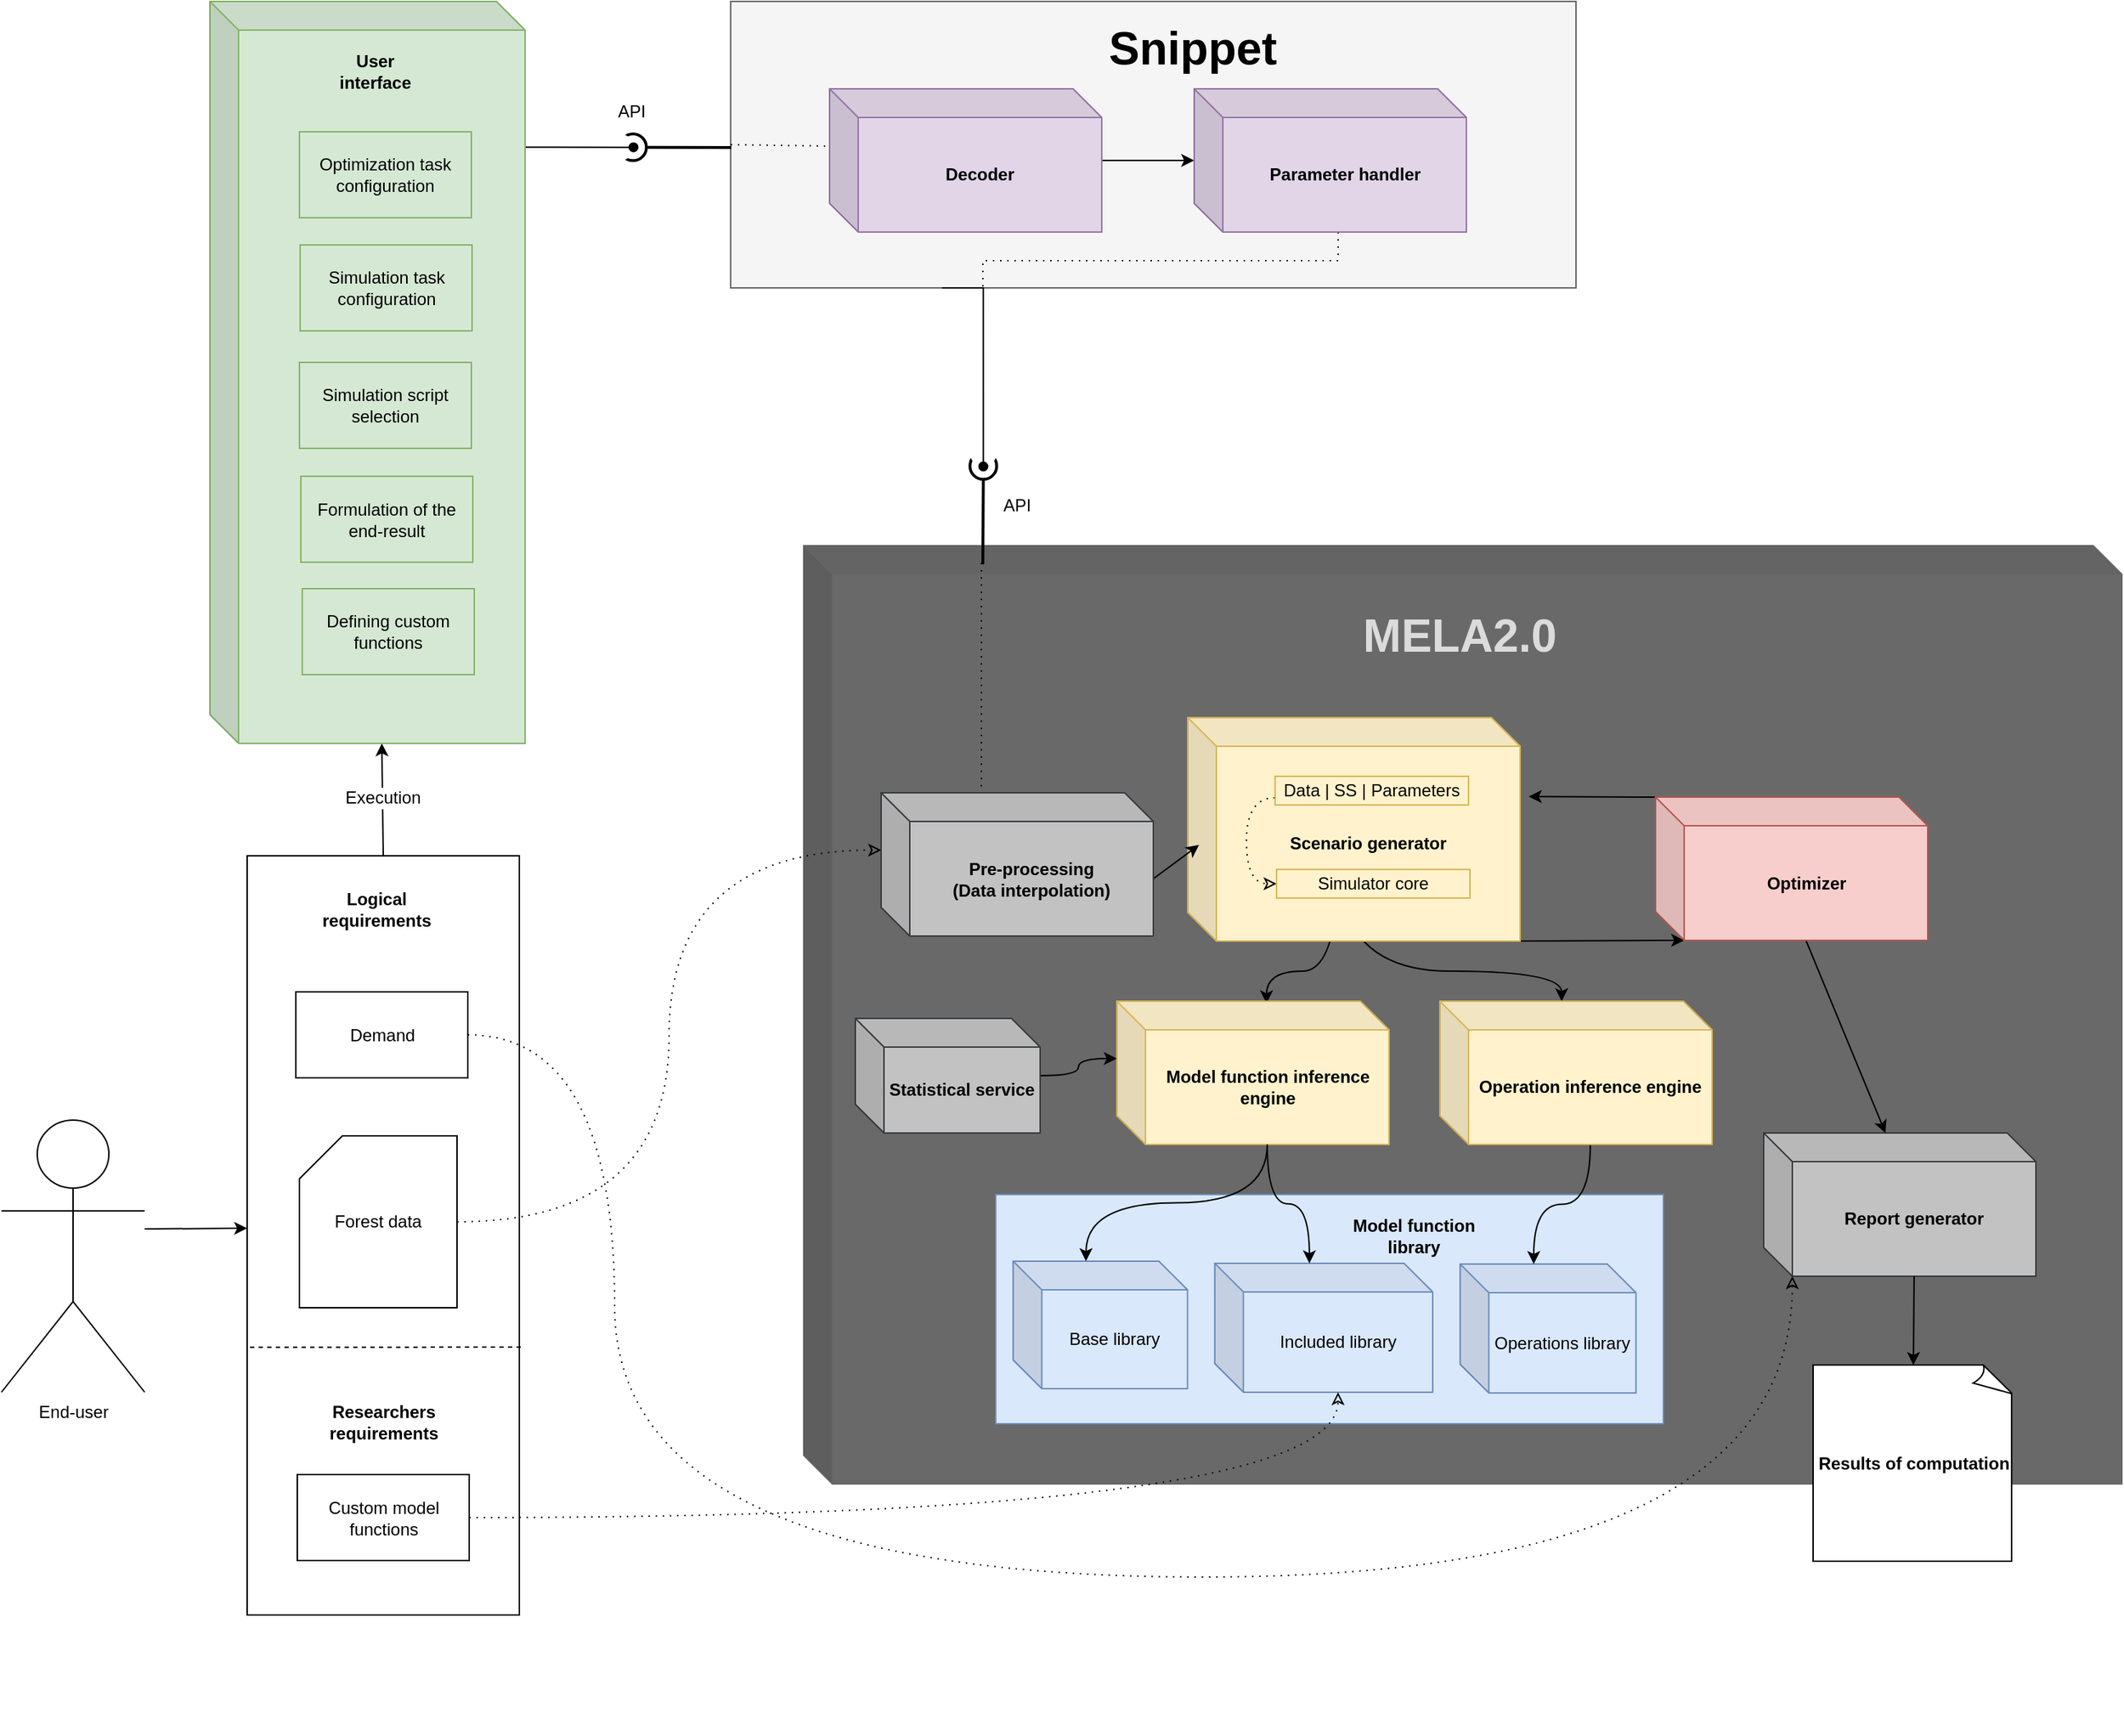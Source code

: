 <mxfile pages="1" version="11.2.5" type="device"><diagram id="cEHiGqW19RM8_DSXwhZw" name="Page-1"><mxGraphModel dx="1422" dy="756" grid="1" gridSize="10" guides="1" tooltips="1" connect="1" arrows="1" fold="1" page="1" pageScale="1" pageWidth="827" pageHeight="1169" math="0" shadow="0"><root><mxCell id="0"/><mxCell id="1" parent="0"/><mxCell id="VSry3zyQutr3GPXPpVgb-1" value="" style="rounded=0;whiteSpace=wrap;html=1;fillColor=#f5f5f5;strokeColor=#666666;fontColor=#333333;" parent="1" vertex="1"><mxGeometry x="1089" y="110" width="590" height="200" as="geometry"/></mxCell><mxCell id="VSry3zyQutr3GPXPpVgb-2" value="Execution" style="rounded=0;orthogonalLoop=1;jettySize=auto;html=1;exitX=0.5;exitY=0;exitDx=0;exitDy=0;entryX=0;entryY=0;entryDx=120;entryDy=518;entryPerimeter=0;fontSize=12;fontColor=#000000;" parent="1" source="VSry3zyQutr3GPXPpVgb-19" target="VSry3zyQutr3GPXPpVgb-34" edge="1"><mxGeometry x="0.035" relative="1" as="geometry"><mxPoint as="offset"/></mxGeometry></mxCell><mxCell id="VSry3zyQutr3GPXPpVgb-5" value="" style="shape=cube;whiteSpace=wrap;html=1;boundedLbl=1;backgroundOutline=1;darkOpacity=0.05;darkOpacity2=0.1;fontSize=12;fillColor=#696969;strokeColor=#666666;fontColor=#333333;" parent="1" vertex="1"><mxGeometry x="1140" y="490" width="920" height="655" as="geometry"/></mxCell><mxCell id="VSry3zyQutr3GPXPpVgb-6" value="MELA2.0" style="text;html=1;strokeColor=none;fillColor=none;align=center;verticalAlign=middle;whiteSpace=wrap;rounded=0;fontSize=32;fontColor=#DBDBDB;fontStyle=1" parent="1" vertex="1"><mxGeometry x="1518" y="527.5" width="160" height="50" as="geometry"/></mxCell><mxCell id="VSry3zyQutr3GPXPpVgb-7" value="Report generator" style="shape=cube;whiteSpace=wrap;html=1;boundedLbl=1;backgroundOutline=1;darkOpacity=0.05;darkOpacity2=0.1;fontSize=12;fillColor=#C2C2C2;strokeColor=#36393d;fontStyle=1" parent="1" vertex="1"><mxGeometry x="1810" y="900" width="190" height="100" as="geometry"/></mxCell><mxCell id="VSry3zyQutr3GPXPpVgb-8" style="edgeStyle=none;rounded=0;orthogonalLoop=1;jettySize=auto;html=1;exitX=1;exitY=1;exitDx=0;exitDy=0;exitPerimeter=0;entryX=0;entryY=0;entryDx=20;entryDy=100;entryPerimeter=0;fontSize=12;fontColor=#000000;" parent="1" source="VSry3zyQutr3GPXPpVgb-10" target="VSry3zyQutr3GPXPpVgb-15" edge="1"><mxGeometry relative="1" as="geometry"/></mxCell><mxCell id="VSry3zyQutr3GPXPpVgb-9" style="edgeStyle=orthogonalEdgeStyle;rounded=0;orthogonalLoop=1;jettySize=auto;html=1;exitX=0;exitY=0;exitDx=105;exitDy=100;exitPerimeter=0;entryX=0.55;entryY=0.015;entryDx=0;entryDy=0;entryPerimeter=0;strokeColor=#000000;curved=1;" parent="1" source="VSry3zyQutr3GPXPpVgb-10" target="VSry3zyQutr3GPXPpVgb-12" edge="1"><mxGeometry relative="1" as="geometry"/></mxCell><mxCell id="VSry3zyQutr3GPXPpVgb-77" style="edgeStyle=orthogonalEdgeStyle;rounded=0;orthogonalLoop=1;jettySize=auto;html=1;exitX=0;exitY=0;exitDx=105;exitDy=100;exitPerimeter=0;entryX=0;entryY=0;entryDx=85;entryDy=0;entryPerimeter=0;curved=1;" parent="1" source="VSry3zyQutr3GPXPpVgb-10" target="VSry3zyQutr3GPXPpVgb-76" edge="1"><mxGeometry relative="1" as="geometry"/></mxCell><mxCell id="VSry3zyQutr3GPXPpVgb-10" value="&lt;div&gt;Scenario generator&lt;br&gt;&lt;/div&gt;" style="shape=cube;whiteSpace=wrap;html=1;boundedLbl=1;backgroundOutline=1;darkOpacity=0.05;darkOpacity2=0.1;fontSize=12;fillColor=#fff2cc;strokeColor=#d6b656;fontStyle=1" parent="1" vertex="1"><mxGeometry x="1408" y="610" width="232" height="156" as="geometry"/></mxCell><mxCell id="VSry3zyQutr3GPXPpVgb-12" value="Model function inference engine" style="shape=cube;whiteSpace=wrap;html=1;boundedLbl=1;backgroundOutline=1;darkOpacity=0.05;darkOpacity2=0.1;fontSize=12;fillColor=#fff2cc;strokeColor=#d6b656;fontStyle=1" parent="1" vertex="1"><mxGeometry x="1358.5" y="808" width="190" height="100" as="geometry"/></mxCell><mxCell id="VSry3zyQutr3GPXPpVgb-13" style="edgeStyle=none;rounded=0;orthogonalLoop=1;jettySize=auto;html=1;exitX=0;exitY=0;exitDx=0;exitDy=0;exitPerimeter=0;entryX=1.026;entryY=0.353;entryDx=0;entryDy=0;entryPerimeter=0;fontSize=12;fontColor=#000000;" parent="1" source="VSry3zyQutr3GPXPpVgb-15" target="VSry3zyQutr3GPXPpVgb-10" edge="1"><mxGeometry relative="1" as="geometry"/></mxCell><mxCell id="VSry3zyQutr3GPXPpVgb-14" style="edgeStyle=none;rounded=0;orthogonalLoop=1;jettySize=auto;html=1;exitX=0;exitY=0;exitDx=105;exitDy=100;exitPerimeter=0;entryX=0;entryY=0;entryDx=85;entryDy=0;entryPerimeter=0;fontSize=12;fontColor=#000000;" parent="1" source="VSry3zyQutr3GPXPpVgb-15" target="VSry3zyQutr3GPXPpVgb-7" edge="1"><mxGeometry relative="1" as="geometry"/></mxCell><mxCell id="VSry3zyQutr3GPXPpVgb-15" value="Optimizer" style="shape=cube;whiteSpace=wrap;html=1;boundedLbl=1;backgroundOutline=1;darkOpacity=0.05;darkOpacity2=0.1;fontSize=12;fillColor=#f8cecc;strokeColor=#b85450;fontStyle=1" parent="1" vertex="1"><mxGeometry x="1734.5" y="665.5" width="190" height="100" as="geometry"/></mxCell><mxCell id="VSry3zyQutr3GPXPpVgb-16" value="" style="group;fontSize=12;" parent="1" vertex="1" connectable="0"><mxGeometry x="1327.5" y="956" width="300" height="160" as="geometry"/></mxCell><mxCell id="VSry3zyQutr3GPXPpVgb-17" value="Results of computation" style="whiteSpace=wrap;html=1;shape=mxgraph.basic.document;fontSize=12;fontStyle=1" parent="1" vertex="1"><mxGeometry x="1844.5" y="1062" width="140" height="137" as="geometry"/></mxCell><mxCell id="VSry3zyQutr3GPXPpVgb-18" value="" style="group;fontSize=12;" parent="1" vertex="1" connectable="0"><mxGeometry x="838.5" y="706.5" width="190" height="570" as="geometry"/></mxCell><mxCell id="VSry3zyQutr3GPXPpVgb-19" value="" style="rounded=0;whiteSpace=wrap;html=1;fillColor=#ffffff;fontSize=12;fontColor=#000000;" parent="VSry3zyQutr3GPXPpVgb-18" vertex="1"><mxGeometry x="-87" width="190" height="530" as="geometry"/></mxCell><mxCell id="VSry3zyQutr3GPXPpVgb-20" value="Forest data" style="shape=card;whiteSpace=wrap;html=1;fontSize=12;" parent="VSry3zyQutr3GPXPpVgb-18" vertex="1"><mxGeometry x="-50.5" y="195.5" width="110" height="120" as="geometry"/></mxCell><mxCell id="VSry3zyQutr3GPXPpVgb-21" value="Demand" style="rounded=0;whiteSpace=wrap;html=1;fillColor=#ffffff;fontSize=12;fontColor=#000000;" parent="VSry3zyQutr3GPXPpVgb-18" vertex="1"><mxGeometry x="-53" y="95" width="120" height="60" as="geometry"/></mxCell><mxCell id="VSry3zyQutr3GPXPpVgb-22" value="Logical requirements" style="text;html=1;strokeColor=none;fillColor=none;align=center;verticalAlign=middle;whiteSpace=wrap;rounded=0;fontSize=12;fontColor=#000000;fontStyle=1" parent="VSry3zyQutr3GPXPpVgb-18" vertex="1"><mxGeometry x="-17" y="27" width="40" height="20" as="geometry"/></mxCell><mxCell id="VSry3zyQutr3GPXPpVgb-72" value="" style="endArrow=none;dashed=1;html=1;entryX=-0.005;entryY=0.623;entryDx=0;entryDy=0;entryPerimeter=0;" parent="VSry3zyQutr3GPXPpVgb-18" edge="1"><mxGeometry width="50" height="50" relative="1" as="geometry"><mxPoint x="104" y="343" as="sourcePoint"/><mxPoint x="-87.95" y="343.19" as="targetPoint"/></mxGeometry></mxCell><mxCell id="VSry3zyQutr3GPXPpVgb-73" value="Custom model functions" style="rounded=0;whiteSpace=wrap;html=1;fillColor=#ffffff;fontSize=12;fontColor=#000000;" parent="VSry3zyQutr3GPXPpVgb-18" vertex="1"><mxGeometry x="-52" y="432" width="120" height="60" as="geometry"/></mxCell><mxCell id="VSry3zyQutr3GPXPpVgb-74" value="Researchers requirements" style="text;html=1;strokeColor=none;fillColor=none;align=center;verticalAlign=middle;whiteSpace=wrap;rounded=0;fontSize=12;fontColor=#000000;fontStyle=1" parent="VSry3zyQutr3GPXPpVgb-18" vertex="1"><mxGeometry x="-12" y="385" width="40" height="20" as="geometry"/></mxCell><mxCell id="VSry3zyQutr3GPXPpVgb-23" style="edgeStyle=none;rounded=0;orthogonalLoop=1;jettySize=auto;html=1;exitX=0;exitY=0;exitDx=105;exitDy=100;exitPerimeter=0;entryX=0.5;entryY=0;entryDx=0;entryDy=0;entryPerimeter=0;fontSize=12;fontColor=#000000;" parent="1" source="VSry3zyQutr3GPXPpVgb-7" target="VSry3zyQutr3GPXPpVgb-17" edge="1"><mxGeometry relative="1" as="geometry"/></mxCell><mxCell id="VSry3zyQutr3GPXPpVgb-29" style="edgeStyle=none;rounded=0;orthogonalLoop=1;jettySize=auto;html=1;exitX=0;exitY=0;exitDx=190;exitDy=60;exitPerimeter=0;entryX=0.034;entryY=0.57;entryDx=0;entryDy=0;entryPerimeter=0;strokeColor=#000000;" parent="1" source="VSry3zyQutr3GPXPpVgb-31" target="VSry3zyQutr3GPXPpVgb-10" edge="1"><mxGeometry relative="1" as="geometry"/></mxCell><mxCell id="VSry3zyQutr3GPXPpVgb-30" style="edgeStyle=orthogonalEdgeStyle;rounded=0;orthogonalLoop=1;jettySize=auto;html=1;exitX=0;exitY=0;exitDx=85;exitDy=0;exitPerimeter=0;dashed=1;dashPattern=1 4;endArrow=none;endFill=0;fontSize=32;" parent="1" edge="1"><mxGeometry relative="1" as="geometry"><mxPoint x="1264" y="500" as="targetPoint"/><mxPoint x="1274" y="663" as="sourcePoint"/><Array as="points"><mxPoint x="1264" y="663"/></Array></mxGeometry></mxCell><mxCell id="VSry3zyQutr3GPXPpVgb-31" value="&lt;div&gt;Pre-processing&lt;/div&gt;&lt;div&gt; (Data interpolation)&lt;/div&gt;" style="shape=cube;whiteSpace=wrap;html=1;boundedLbl=1;backgroundOutline=1;darkOpacity=0.05;darkOpacity2=0.1;fontSize=12;fillColor=#C2C2C2;strokeColor=#36393d;fontStyle=1" parent="1" vertex="1"><mxGeometry x="1194" y="662.5" width="190" height="100" as="geometry"/></mxCell><mxCell id="VSry3zyQutr3GPXPpVgb-47" style="edgeStyle=orthogonalEdgeStyle;rounded=0;orthogonalLoop=1;jettySize=auto;html=1;" parent="1" source="VSry3zyQutr3GPXPpVgb-48" target="VSry3zyQutr3GPXPpVgb-50" edge="1"><mxGeometry relative="1" as="geometry"/></mxCell><mxCell id="VSry3zyQutr3GPXPpVgb-48" value="Decoder" style="shape=cube;whiteSpace=wrap;html=1;boundedLbl=1;backgroundOutline=1;darkOpacity=0.05;darkOpacity2=0.1;fontSize=12;fillColor=#e1d5e7;strokeColor=#9673a6;fontStyle=1" parent="1" vertex="1"><mxGeometry x="1158" y="171" width="190" height="100" as="geometry"/></mxCell><mxCell id="VSry3zyQutr3GPXPpVgb-49" style="edgeStyle=orthogonalEdgeStyle;rounded=0;orthogonalLoop=1;jettySize=auto;html=1;exitX=0;exitY=0;exitDx=105;exitDy=100;exitPerimeter=0;dashed=1;dashPattern=1 4;endArrow=none;endFill=0;fontSize=32;" parent="1" edge="1"><mxGeometry relative="1" as="geometry"><mxPoint x="1513" y="271" as="sourcePoint"/><mxPoint x="1265" y="310" as="targetPoint"/><Array as="points"><mxPoint x="1513" y="291"/><mxPoint x="1265" y="291"/><mxPoint x="1265" y="310"/></Array></mxGeometry></mxCell><mxCell id="VSry3zyQutr3GPXPpVgb-50" value="Parameter handler" style="shape=cube;whiteSpace=wrap;html=1;boundedLbl=1;backgroundOutline=1;darkOpacity=0.05;darkOpacity2=0.1;fontSize=12;fillColor=#e1d5e7;strokeColor=#9673a6;fontStyle=1" parent="1" vertex="1"><mxGeometry x="1412.5" y="171" width="190" height="100" as="geometry"/></mxCell><mxCell id="VSry3zyQutr3GPXPpVgb-51" value="Snippet" style="text;html=1;resizable=0;points=[];autosize=1;align=left;verticalAlign=top;spacingTop=-4;fontStyle=1;fontSize=32;" parent="1" vertex="1"><mxGeometry x="1351" y="121" width="120" height="40" as="geometry"/></mxCell><mxCell id="VSry3zyQutr3GPXPpVgb-52" value="" style="group" parent="1" vertex="1" connectable="0"><mxGeometry x="999.5" y="176.5" width="90" height="44.667" as="geometry"/></mxCell><mxCell id="VSry3zyQutr3GPXPpVgb-53" value="" style="ellipse;whiteSpace=wrap;html=1;aspect=fixed;shadow=0;strokeColor=#000000;fillColor=#ffffff;direction=east;rotation=-90;strokeWidth=2;" parent="VSry3zyQutr3GPXPpVgb-52" vertex="1"><mxGeometry x="12" y="26" width="18.667" height="18.667" as="geometry"/></mxCell><mxCell id="VSry3zyQutr3GPXPpVgb-54" value="" style="ellipse;whiteSpace=wrap;html=1;aspect=fixed;shadow=0;strokeColor=none;fillColor=#ffffff;direction=east;rotation=-90;" parent="VSry3zyQutr3GPXPpVgb-52" vertex="1"><mxGeometry x="3" y="26" width="18.667" height="18.667" as="geometry"/></mxCell><mxCell id="VSry3zyQutr3GPXPpVgb-55" value="" style="endArrow=none;html=1;entryX=0.5;entryY=1;entryDx=0;entryDy=0;exitX=0;exitY=0;exitDx=0;exitDy=288.5;exitPerimeter=0;strokeWidth=2;" parent="VSry3zyQutr3GPXPpVgb-52" target="VSry3zyQutr3GPXPpVgb-53" edge="1"><mxGeometry width="50" height="50" relative="1" as="geometry"><mxPoint x="90" y="35.5" as="sourcePoint"/><mxPoint x="97" y="8" as="targetPoint"/></mxGeometry></mxCell><mxCell id="VSry3zyQutr3GPXPpVgb-56" value="API" style="text;html=1;strokeColor=none;fillColor=none;align=center;verticalAlign=middle;whiteSpace=wrap;rounded=0;" parent="VSry3zyQutr3GPXPpVgb-52" vertex="1"><mxGeometry width="40" height="20" as="geometry"/></mxCell><mxCell id="VSry3zyQutr3GPXPpVgb-57" value="" style="group;rotation=90;" parent="1" vertex="1" connectable="0"><mxGeometry x="1233" y="436" width="90" height="44.667" as="geometry"/></mxCell><mxCell id="VSry3zyQutr3GPXPpVgb-58" value="" style="ellipse;whiteSpace=wrap;html=1;aspect=fixed;shadow=0;strokeColor=#000000;fillColor=#ffffff;direction=east;rotation=0;strokeWidth=2;" parent="VSry3zyQutr3GPXPpVgb-57" vertex="1"><mxGeometry x="23" y="-11" width="18.667" height="18.667" as="geometry"/></mxCell><mxCell id="VSry3zyQutr3GPXPpVgb-59" value="" style="ellipse;whiteSpace=wrap;html=1;aspect=fixed;shadow=0;strokeColor=none;fillColor=#ffffff;direction=east;rotation=0;" parent="VSry3zyQutr3GPXPpVgb-57" vertex="1"><mxGeometry x="23" y="-20" width="18.667" height="18.667" as="geometry"/></mxCell><mxCell id="VSry3zyQutr3GPXPpVgb-60" value="" style="endArrow=none;html=1;entryX=0.5;entryY=1;entryDx=0;entryDy=0;exitX=0;exitY=0;exitDx=0;exitDy=288.5;exitPerimeter=0;strokeWidth=2;" parent="VSry3zyQutr3GPXPpVgb-57" target="VSry3zyQutr3GPXPpVgb-58" edge="1"><mxGeometry width="50" height="50" relative="1" as="geometry"><mxPoint x="32" y="67" as="sourcePoint"/><mxPoint x="59" y="74" as="targetPoint"/></mxGeometry></mxCell><mxCell id="VSry3zyQutr3GPXPpVgb-61" value="API" style="text;html=1;strokeColor=none;fillColor=none;align=center;verticalAlign=middle;whiteSpace=wrap;rounded=0;rotation=0;" parent="1" vertex="1"><mxGeometry x="1269" y="452" width="40" height="20" as="geometry"/></mxCell><mxCell id="VSry3zyQutr3GPXPpVgb-62" style="edgeStyle=orthogonalEdgeStyle;rounded=0;orthogonalLoop=1;jettySize=auto;html=1;entryX=0.5;entryY=1;entryDx=0;entryDy=0;endArrow=oval;endFill=1;exitX=0.25;exitY=1;exitDx=0;exitDy=0;" parent="1" source="VSry3zyQutr3GPXPpVgb-1" target="VSry3zyQutr3GPXPpVgb-59" edge="1"><mxGeometry relative="1" as="geometry"><mxPoint x="1265" y="310" as="sourcePoint"/><Array as="points"><mxPoint x="1265" y="310"/></Array></mxGeometry></mxCell><mxCell id="VSry3zyQutr3GPXPpVgb-63" style="edgeStyle=orthogonalEdgeStyle;rounded=0;orthogonalLoop=1;jettySize=auto;html=1;entryX=0.5;entryY=1;entryDx=0;entryDy=0;endArrow=oval;endFill=1;fontSize=32;" parent="1" source="VSry3zyQutr3GPXPpVgb-34" target="VSry3zyQutr3GPXPpVgb-54" edge="1"><mxGeometry relative="1" as="geometry"><Array as="points"><mxPoint x="959" y="212"/></Array></mxGeometry></mxCell><mxCell id="VSry3zyQutr3GPXPpVgb-65" value="&lt;br&gt;&lt;div style=&quot;font-size: 12px&quot;&gt;&lt;font style=&quot;font-size: 12px&quot;&gt;&lt;br&gt;&lt;/font&gt;&lt;/div&gt;" style="text;html=1;resizable=0;points=[];autosize=1;align=left;verticalAlign=top;spacingTop=-4;fontSize=32;" parent="1" vertex="1"><mxGeometry x="1464.5" y="1240" width="20" height="80" as="geometry"/></mxCell><mxCell id="VSry3zyQutr3GPXPpVgb-66" style="edgeStyle=orthogonalEdgeStyle;rounded=0;orthogonalLoop=1;jettySize=auto;html=1;exitX=0;exitY=0.5;exitDx=0;exitDy=0;entryX=0;entryY=0;entryDx=0;entryDy=40;entryPerimeter=0;endArrow=none;endFill=0;fontSize=32;dashed=1;dashPattern=1 4;" parent="1" source="VSry3zyQutr3GPXPpVgb-1" target="VSry3zyQutr3GPXPpVgb-48" edge="1"><mxGeometry relative="1" as="geometry"><Array as="points"><mxPoint x="1089" y="211"/></Array></mxGeometry></mxCell><mxCell id="VSry3zyQutr3GPXPpVgb-67" value="" style="group" parent="1" vertex="1" connectable="0"><mxGeometry x="1314" y="943" width="426" height="160" as="geometry"/></mxCell><mxCell id="VSry3zyQutr3GPXPpVgb-68" value="" style="rounded=0;whiteSpace=wrap;html=1;fillColor=#dae8fc;fontSize=12;strokeColor=#6c8ebf;" parent="VSry3zyQutr3GPXPpVgb-67" vertex="1"><mxGeometry x="-40" width="466" height="160" as="geometry"/></mxCell><mxCell id="VSry3zyQutr3GPXPpVgb-69" value="Included library" style="shape=cube;whiteSpace=wrap;html=1;boundedLbl=1;backgroundOutline=1;darkOpacity=0.05;darkOpacity2=0.1;fontSize=12;fillColor=#dae8fc;strokeColor=#6c8ebf;" parent="VSry3zyQutr3GPXPpVgb-67" vertex="1"><mxGeometry x="112.857" y="48" width="152.143" height="90" as="geometry"/></mxCell><mxCell id="VSry3zyQutr3GPXPpVgb-70" value="Base library" style="shape=cube;whiteSpace=wrap;html=1;boundedLbl=1;backgroundOutline=1;darkOpacity=0.05;darkOpacity2=0.1;fontSize=12;fillColor=#dae8fc;strokeColor=#6c8ebf;" parent="VSry3zyQutr3GPXPpVgb-67" vertex="1"><mxGeometry x="-27.857" y="46.5" width="121.714" height="89" as="geometry"/></mxCell><mxCell id="VSry3zyQutr3GPXPpVgb-71" value="Model function library" style="text;html=1;strokeColor=none;fillColor=none;align=center;verticalAlign=middle;whiteSpace=wrap;rounded=0;fontSize=12;fontColor=#000000;fontStyle=1" parent="VSry3zyQutr3GPXPpVgb-67" vertex="1"><mxGeometry x="204" y="18.5" width="96" height="20" as="geometry"/></mxCell><mxCell id="VSry3zyQutr3GPXPpVgb-75" value="Operations library" style="shape=cube;whiteSpace=wrap;html=1;boundedLbl=1;backgroundOutline=1;darkOpacity=0.05;darkOpacity2=0.1;fontSize=12;fillColor=#dae8fc;strokeColor=#6c8ebf;" parent="VSry3zyQutr3GPXPpVgb-67" vertex="1"><mxGeometry x="284.15" y="48.5" width="122.729" height="90" as="geometry"/></mxCell><mxCell id="VSry3zyQutr3GPXPpVgb-90" style="edgeStyle=orthogonalEdgeStyle;curved=1;rounded=0;orthogonalLoop=1;jettySize=auto;html=1;exitX=0;exitY=0;exitDx=105;exitDy=100;exitPerimeter=0;entryX=0;entryY=0;entryDx=51.364;entryDy=0;entryPerimeter=0;endArrow=classic;endFill=1;" parent="1" source="VSry3zyQutr3GPXPpVgb-76" target="VSry3zyQutr3GPXPpVgb-75" edge="1"><mxGeometry relative="1" as="geometry"/></mxCell><mxCell id="VSry3zyQutr3GPXPpVgb-76" value="Operation inference engine" style="shape=cube;whiteSpace=wrap;html=1;boundedLbl=1;backgroundOutline=1;darkOpacity=0.05;darkOpacity2=0.1;fontSize=12;fillColor=#fff2cc;strokeColor=#d6b656;fontStyle=1" parent="1" vertex="1"><mxGeometry x="1584" y="808" width="190" height="100" as="geometry"/></mxCell><mxCell id="VSry3zyQutr3GPXPpVgb-81" style="edgeStyle=orthogonalEdgeStyle;curved=1;rounded=0;orthogonalLoop=1;jettySize=auto;html=1;entryX=0;entryY=0;entryDx=0;entryDy=40;entryPerimeter=0;" parent="1" source="VSry3zyQutr3GPXPpVgb-79" target="VSry3zyQutr3GPXPpVgb-12" edge="1"><mxGeometry relative="1" as="geometry"/></mxCell><mxCell id="VSry3zyQutr3GPXPpVgb-79" value="Statistical service" style="shape=cube;whiteSpace=wrap;html=1;boundedLbl=1;backgroundOutline=1;darkOpacity=0.05;darkOpacity2=0.1;fontSize=12;fillColor=#C2C2C2;strokeColor=#36393d;fontStyle=1" parent="1" vertex="1"><mxGeometry x="1176" y="820" width="129" height="80" as="geometry"/></mxCell><mxCell id="VSry3zyQutr3GPXPpVgb-11" value="" style="edgeStyle=orthogonalEdgeStyle;rounded=0;orthogonalLoop=1;jettySize=auto;html=1;exitX=0;exitY=0;exitDx=105;exitDy=100;exitPerimeter=0;entryX=0;entryY=0;entryDx=50.857;entryDy=0;fontSize=12;fontColor=#000000;entryPerimeter=0;curved=1;" parent="1" source="VSry3zyQutr3GPXPpVgb-12" target="VSry3zyQutr3GPXPpVgb-70" edge="1"><mxGeometry x="0.033" relative="1" as="geometry"><mxPoint as="offset"/></mxGeometry></mxCell><mxCell id="VSry3zyQutr3GPXPpVgb-91" style="edgeStyle=orthogonalEdgeStyle;curved=1;rounded=0;orthogonalLoop=1;jettySize=auto;html=1;exitX=0;exitY=0;exitDx=105;exitDy=100;exitPerimeter=0;entryX=0;entryY=0;entryDx=66.071;entryDy=0;entryPerimeter=0;endArrow=classic;endFill=1;" parent="1" source="VSry3zyQutr3GPXPpVgb-12" target="VSry3zyQutr3GPXPpVgb-69" edge="1"><mxGeometry relative="1" as="geometry"/></mxCell><mxCell id="VSry3zyQutr3GPXPpVgb-96" style="edgeStyle=orthogonalEdgeStyle;curved=1;rounded=0;orthogonalLoop=1;jettySize=auto;html=1;exitX=0;exitY=0.75;exitDx=0;exitDy=0;entryX=0;entryY=0.5;entryDx=0;entryDy=0;endArrow=classic;endFill=0;dashed=1;dashPattern=1 4;" parent="1" source="VSry3zyQutr3GPXPpVgb-93" target="VSry3zyQutr3GPXPpVgb-94" edge="1"><mxGeometry relative="1" as="geometry"/></mxCell><mxCell id="VSry3zyQutr3GPXPpVgb-93" value="Data | SS | Parameters" style="rounded=0;whiteSpace=wrap;html=1;strokeColor=#d6b656;fillColor=#fff2cc;" parent="1" vertex="1"><mxGeometry x="1469" y="651" width="135" height="20" as="geometry"/></mxCell><mxCell id="VSry3zyQutr3GPXPpVgb-94" value="Simulator core" style="rounded=0;whiteSpace=wrap;html=1;strokeColor=#d6b656;fillColor=#fff2cc;" parent="1" vertex="1"><mxGeometry x="1470" y="716" width="135" height="20" as="geometry"/></mxCell><mxCell id="VSry3zyQutr3GPXPpVgb-85" style="edgeStyle=orthogonalEdgeStyle;curved=1;rounded=0;orthogonalLoop=1;jettySize=auto;html=1;exitX=1;exitY=0.5;exitDx=0;exitDy=0;entryX=0;entryY=0;entryDx=86.071;entryDy=90;entryPerimeter=0;dashed=1;dashPattern=1 4;endArrow=classic;endFill=0;" parent="1" source="VSry3zyQutr3GPXPpVgb-73" target="VSry3zyQutr3GPXPpVgb-69" edge="1"><mxGeometry relative="1" as="geometry"/></mxCell><mxCell id="VSry3zyQutr3GPXPpVgb-99" style="edgeStyle=orthogonalEdgeStyle;curved=1;rounded=0;orthogonalLoop=1;jettySize=auto;html=1;exitX=1;exitY=0.5;exitDx=0;exitDy=0;exitPerimeter=0;entryX=0;entryY=0;entryDx=0;entryDy=40;entryPerimeter=0;dashed=1;dashPattern=1 4;endArrow=classic;endFill=0;" parent="1" source="VSry3zyQutr3GPXPpVgb-20" target="VSry3zyQutr3GPXPpVgb-31" edge="1"><mxGeometry relative="1" as="geometry"/></mxCell><mxCell id="VSry3zyQutr3GPXPpVgb-101" style="edgeStyle=orthogonalEdgeStyle;curved=1;rounded=0;orthogonalLoop=1;jettySize=auto;html=1;exitX=1;exitY=0.5;exitDx=0;exitDy=0;entryX=0;entryY=0;entryDx=20;entryDy=100;entryPerimeter=0;dashed=1;dashPattern=1 4;endArrow=classic;endFill=0;" parent="1" source="VSry3zyQutr3GPXPpVgb-21" target="VSry3zyQutr3GPXPpVgb-7" edge="1"><mxGeometry relative="1" as="geometry"><Array as="points"><mxPoint x="1008" y="1210"/><mxPoint x="1830" y="1210"/></Array></mxGeometry></mxCell><mxCell id="vj4ebvd6PEnnFKVYC5US-1" value="" style="group" parent="1" vertex="1" connectable="0"><mxGeometry x="725.5" y="110" width="220" height="518" as="geometry"/></mxCell><mxCell id="VSry3zyQutr3GPXPpVgb-34" value="" style="shape=cube;whiteSpace=wrap;html=1;boundedLbl=1;backgroundOutline=1;darkOpacity=0.05;darkOpacity2=0.1;fontSize=12;fillColor=#d5e8d4;strokeColor=#82b366;" parent="vj4ebvd6PEnnFKVYC5US-1" vertex="1"><mxGeometry width="220" height="518" as="geometry"/></mxCell><mxCell id="VSry3zyQutr3GPXPpVgb-35" value="User interface" style="text;html=1;strokeColor=none;fillColor=none;align=center;verticalAlign=middle;whiteSpace=wrap;rounded=0;fontSize=12;fontColor=#000000;fontStyle=1" parent="vj4ebvd6PEnnFKVYC5US-1" vertex="1"><mxGeometry x="85" y="38.5" width="60" height="20" as="geometry"/></mxCell><mxCell id="VSry3zyQutr3GPXPpVgb-36" value="Defining custom functions" style="rounded=0;whiteSpace=wrap;html=1;fontSize=12;fillColor=#d5e8d4;strokeColor=#82b366;" parent="vj4ebvd6PEnnFKVYC5US-1" vertex="1"><mxGeometry x="64.5" y="410" width="120" height="60" as="geometry"/></mxCell><mxCell id="VSry3zyQutr3GPXPpVgb-37" value="&lt;div&gt;Simulation script selection&lt;br&gt;&lt;/div&gt;" style="rounded=0;whiteSpace=wrap;html=1;fontSize=12;fillColor=#d5e8d4;strokeColor=#82b366;" parent="vj4ebvd6PEnnFKVYC5US-1" vertex="1"><mxGeometry x="62.5" y="252" width="120" height="60" as="geometry"/></mxCell><mxCell id="VSry3zyQutr3GPXPpVgb-38" value="Formulation of the end-result" style="rounded=0;whiteSpace=wrap;html=1;fontSize=12;fillColor=#d5e8d4;strokeColor=#82b366;" parent="vj4ebvd6PEnnFKVYC5US-1" vertex="1"><mxGeometry x="63.5" y="331.5" width="120" height="60" as="geometry"/></mxCell><mxCell id="VSry3zyQutr3GPXPpVgb-82" value="&lt;div&gt;Optimization task&lt;/div&gt;&lt;div&gt;configuration&lt;br&gt;&lt;/div&gt;" style="rounded=0;whiteSpace=wrap;html=1;fontSize=12;fillColor=#d5e8d4;strokeColor=#82b366;" parent="vj4ebvd6PEnnFKVYC5US-1" vertex="1"><mxGeometry x="62.5" y="91" width="120" height="60" as="geometry"/></mxCell><mxCell id="VSry3zyQutr3GPXPpVgb-83" value="Simulation task configuration" style="rounded=0;whiteSpace=wrap;html=1;fontSize=12;fillColor=#d5e8d4;strokeColor=#82b366;" parent="vj4ebvd6PEnnFKVYC5US-1" vertex="1"><mxGeometry x="63" y="170" width="120" height="60" as="geometry"/></mxCell><mxCell id="vj4ebvd6PEnnFKVYC5US-2" value="" style="group" parent="1" vertex="1" connectable="0"><mxGeometry x="580" y="891" width="100" height="190" as="geometry"/></mxCell><mxCell id="VSry3zyQutr3GPXPpVgb-4" value="End-user" style="shape=umlActor;verticalLabelPosition=bottom;labelBackgroundColor=#ffffff;verticalAlign=top;html=1;outlineConnect=0;fontSize=12;" parent="vj4ebvd6PEnnFKVYC5US-2" vertex="1"><mxGeometry width="100" height="190" as="geometry"/></mxCell><mxCell id="VSry3zyQutr3GPXPpVgb-3" style="edgeStyle=none;rounded=0;orthogonalLoop=1;jettySize=auto;html=1;fontSize=12;fontColor=#000000;entryX=0;entryY=0.5;entryDx=0;entryDy=0;" parent="1" edge="1"><mxGeometry relative="1" as="geometry"><mxPoint x="680" y="967" as="sourcePoint"/><mxPoint x="751.5" y="966.5" as="targetPoint"/></mxGeometry></mxCell></root></mxGraphModel></diagram></mxfile>